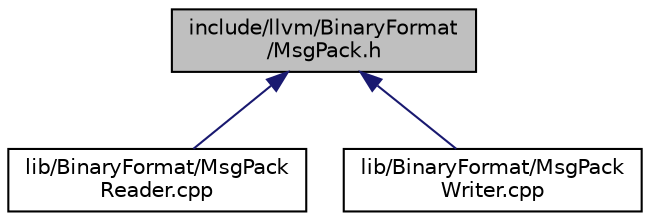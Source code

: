 digraph "include/llvm/BinaryFormat/MsgPack.h"
{
 // LATEX_PDF_SIZE
  bgcolor="transparent";
  edge [fontname="Helvetica",fontsize="10",labelfontname="Helvetica",labelfontsize="10"];
  node [fontname="Helvetica",fontsize="10",shape=record];
  Node1 [label="include/llvm/BinaryFormat\l/MsgPack.h",height=0.2,width=0.4,color="black", fillcolor="grey75", style="filled", fontcolor="black",tooltip=" "];
  Node1 -> Node2 [dir="back",color="midnightblue",fontsize="10",style="solid",fontname="Helvetica"];
  Node2 [label="lib/BinaryFormat/MsgPack\lReader.cpp",height=0.2,width=0.4,color="black",URL="$MsgPackReader_8cpp.html",tooltip=" "];
  Node1 -> Node3 [dir="back",color="midnightblue",fontsize="10",style="solid",fontname="Helvetica"];
  Node3 [label="lib/BinaryFormat/MsgPack\lWriter.cpp",height=0.2,width=0.4,color="black",URL="$MsgPackWriter_8cpp.html",tooltip=" "];
}
